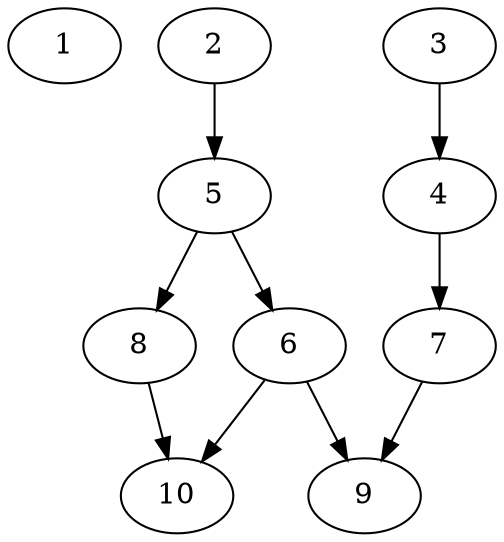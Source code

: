 // DAG automatically generated by daggen at Thu Oct  3 13:58:05 2019
// ./daggen --dot -n 10 --ccr 0.3 --fat 0.5 --regular 0.9 --density 0.5 --mindata 5242880 --maxdata 52428800 
digraph G {
  1 [size="151790933", alpha="0.02", expect_size="45537280"] 
  2 [size="19913387", alpha="0.05", expect_size="5974016"] 
  2 -> 5 [size ="5974016"]
  3 [size="47612587", alpha="0.19", expect_size="14283776"] 
  3 -> 4 [size ="14283776"]
  4 [size="43537067", alpha="0.02", expect_size="13061120"] 
  4 -> 7 [size ="13061120"]
  5 [size="58081280", alpha="0.06", expect_size="17424384"] 
  5 -> 6 [size ="17424384"]
  5 -> 8 [size ="17424384"]
  6 [size="125163520", alpha="0.06", expect_size="37549056"] 
  6 -> 9 [size ="37549056"]
  6 -> 10 [size ="37549056"]
  7 [size="52333227", alpha="0.02", expect_size="15699968"] 
  7 -> 9 [size ="15699968"]
  8 [size="73267200", alpha="0.19", expect_size="21980160"] 
  8 -> 10 [size ="21980160"]
  9 [size="21230933", alpha="0.20", expect_size="6369280"] 
  10 [size="150179840", alpha="0.20", expect_size="45053952"] 
}
